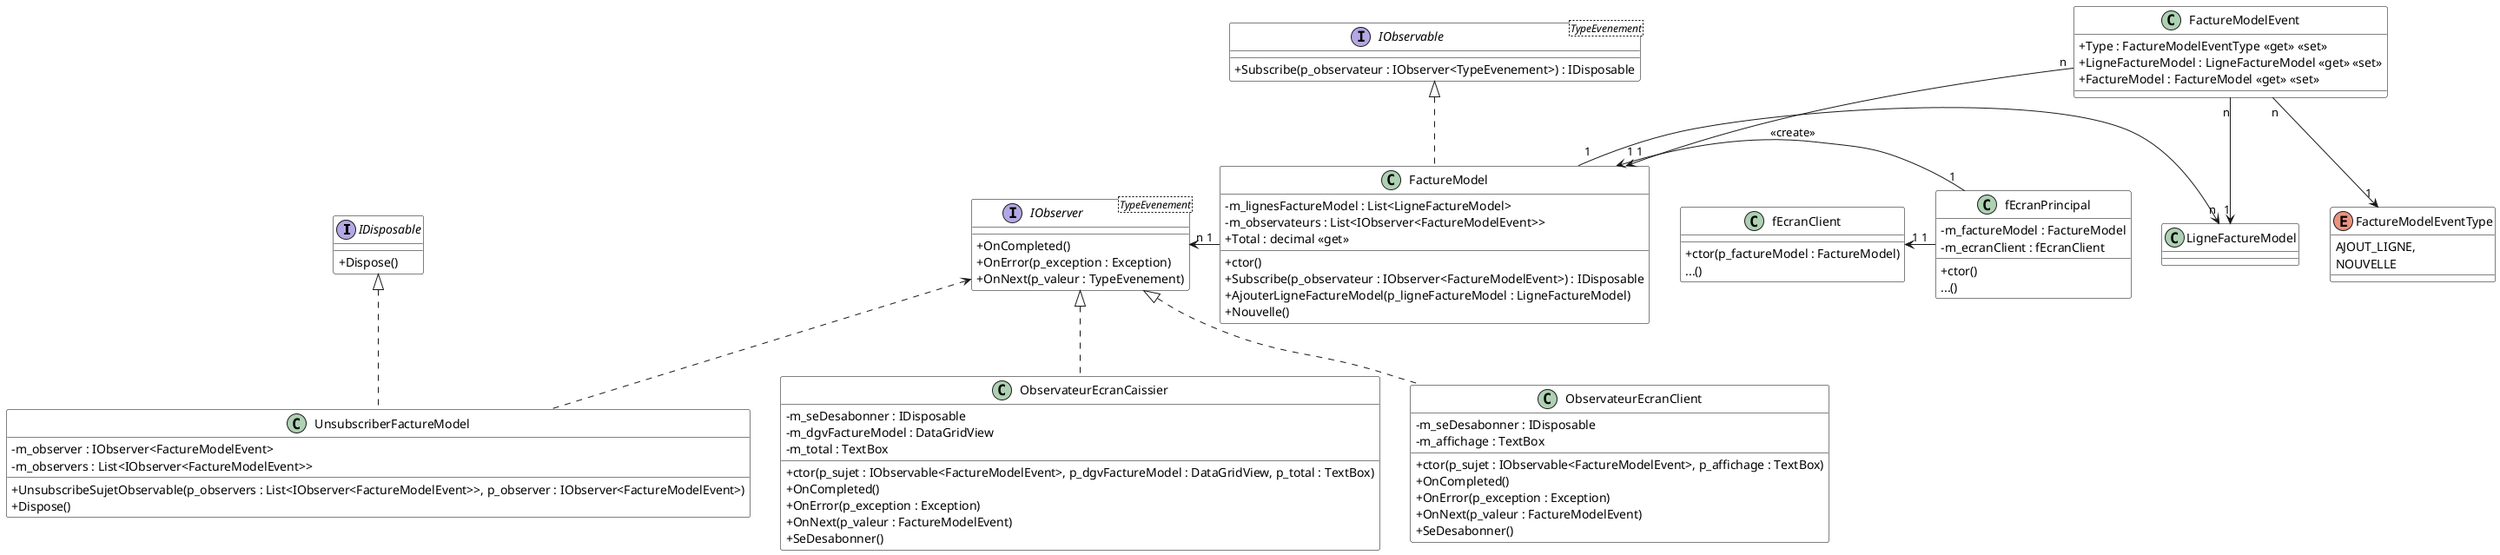 @startuml DiagAppFactureNonGen

skinparam classAttributeIconSize 0
skinparam class {
    BackgroundColor White
    BorderColor #000
}

interface IDisposable {
    + Dispose()
}

interface IObservable<TypeEvenement> {
    + Subscribe(p_observateur : IObserver<TypeEvenement>) : IDisposable
}

interface IObserver<TypeEvenement> {
    + OnCompleted()
    + OnError(p_exception : Exception)
    + OnNext(p_valeur : TypeEvenement)
}

class FactureModel {
    - m_lignesFactureModel : List<LigneFactureModel>
    - m_observateurs : List<IObserver<FactureModelEvent>>
    + Total : decimal <<get>>
    + ctor()
    + Subscribe(p_observateur : IObserver<FactureModelEvent>) : IDisposable
    + AjouterLigneFactureModel(p_ligneFactureModel : LigneFactureModel)
    + Nouvelle()
}

class fEcranPrincipal {
    - m_factureModel : FactureModel
    - m_ecranClient : fEcranClient
    + ctor()
    ...()
}

class fEcranClient {
    + ctor(p_factureModel : FactureModel)
    ...()
}

class ObservateurEcranCaissier {
    - m_seDesabonner : IDisposable
    - m_dgvFactureModel : DataGridView
    - m_total : TextBox
    + ctor(p_sujet : IObservable<FactureModelEvent>, p_dgvFactureModel : DataGridView, p_total : TextBox)
    + OnCompleted()
    + OnError(p_exception : Exception)
    + OnNext(p_valeur : FactureModelEvent)
    + SeDesabonner()
}

class ObservateurEcranClient {
    - m_seDesabonner : IDisposable
    - m_affichage : TextBox
    + ctor(p_sujet : IObservable<FactureModelEvent>, p_affichage : TextBox)
    + OnCompleted()
    + OnError(p_exception : Exception)
    + OnNext(p_valeur : FactureModelEvent)
    + SeDesabonner()
}

class UnsubscriberFactureModel {
    - m_observer : IObserver<FactureModelEvent>
    - m_observers : List<IObserver<FactureModelEvent>>
    + UnsubscribeSujetObservable(p_observers : List<IObserver<FactureModelEvent>>, p_observer : IObserver<FactureModelEvent>)
    + Dispose()
}

class FactureModelEvent {
    + Type : FactureModelEventType <<get>> <<set>>
    + LigneFactureModel : LigneFactureModel <<get>> <<set>>
    + FactureModel : FactureModel <<get>> <<set>>
}

enum FactureModelEventType {
    AJOUT_LIGNE,
    NOUVELLE
}

FactureModelEvent "n" --> "1" FactureModel
FactureModelEvent "n" --> "1" LigneFactureModel
FactureModelEvent "n" --> "1" FactureModelEventType

fEcranPrincipal "1" -right-> "1" FactureModel : <<create>>
fEcranPrincipal "1" -left-> "1" fEcranClient


FactureModel "1" -left-> "n" IObserver
FactureModel "1" -right-> "n" LigneFactureModel

IObserver <|.. ObservateurEcranCaissier
IObserver <|.. ObservateurEcranClient
IDisposable <|.. UnsubscriberFactureModel
IObserver <.. UnsubscriberFactureModel
IObservable <|.. FactureModel

'fEcranClient "1" ..> "1" ObservateurEcranClient : <<create>>
'fEcranPrincipal "1" ..> "1" ObservateurEcranCaissier : <<create>>
@enduml